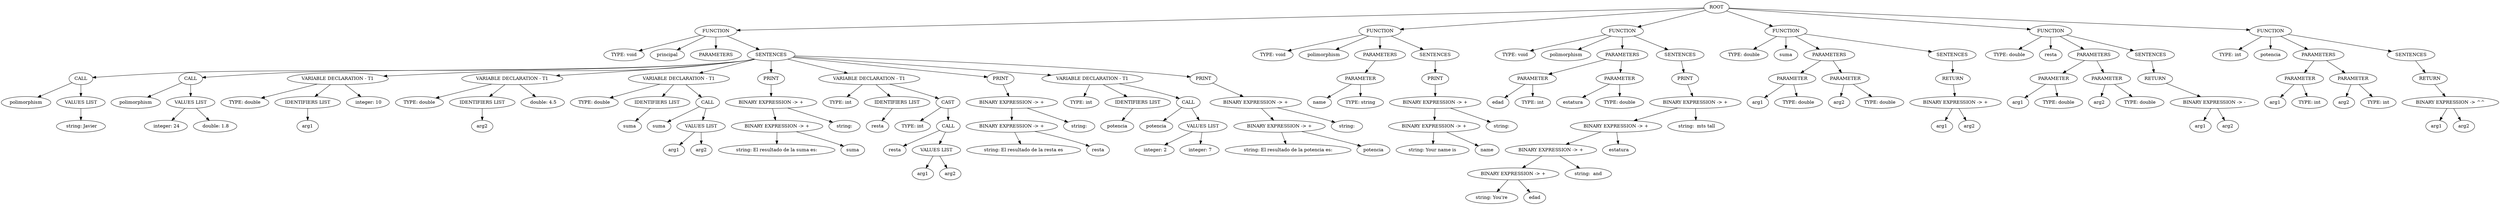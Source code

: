 digraph G{nodo0[label="ROOT"];
Node1[label="FUNCTION"];
nodo0->Node1;
Node2[label="TYPE: void"];
Node1->Node2;
Node3[label="principal"];
Node1->Node3;
Node4[label="PARAMETERS"];
Node1->Node4;
Node5[label="SENTENCES"];
Node1->Node5;
Node6[label="CALL"];
Node5->Node6;
Node7[label="polimorphism"];
Node6->Node7;
Node8[label="VALUES LIST"];
Node6->Node8;
Node9[label=" string: Javier"];
Node8->Node9;
Node10[label="CALL"];
Node5->Node10;
Node11[label="polimorphism"];
Node10->Node11;
Node12[label="VALUES LIST"];
Node10->Node12;
Node13[label=" integer: 24"];
Node12->Node13;
Node14[label=" double: 1.8"];
Node12->Node14;
Node15[label="VARIABLE DECLARATION - T1"];
Node5->Node15;
Node16[label="TYPE: double"];
Node15->Node16;
Node17[label="IDENTIFIERS LIST"];
Node15->Node17;
Node18[label="arg1"];
Node17->Node18;
Node19[label=" integer: 10"];
Node15->Node19;
Node20[label="VARIABLE DECLARATION - T1"];
Node5->Node20;
Node21[label="TYPE: double"];
Node20->Node21;
Node22[label="IDENTIFIERS LIST"];
Node20->Node22;
Node23[label="arg2"];
Node22->Node23;
Node24[label=" double: 4.5"];
Node20->Node24;
Node25[label="VARIABLE DECLARATION - T1"];
Node5->Node25;
Node26[label="TYPE: double"];
Node25->Node26;
Node27[label="IDENTIFIERS LIST"];
Node25->Node27;
Node28[label="suma"];
Node27->Node28;
Node29[label="CALL"];
Node25->Node29;
Node30[label="suma"];
Node29->Node30;
Node31[label="VALUES LIST"];
Node29->Node31;
Node32[label="arg1"];
Node31->Node32;
Node33[label="arg2"];
Node31->Node33;
Node34[label="PRINT"];
Node5->Node34;
Node35[label="BINARY EXPRESSION -> +"];
Node34->Node35;
Node36[label="BINARY EXPRESSION -> +"];
Node35->Node36;
Node37[label=" string: El resultado de la suma es: "];
Node36->Node37;
Node38[label="suma"];
Node36->Node38;
Node39[label=" string: \n"];
Node35->Node39;
Node40[label="VARIABLE DECLARATION - T1"];
Node5->Node40;
Node41[label="TYPE: int"];
Node40->Node41;
Node42[label="IDENTIFIERS LIST"];
Node40->Node42;
Node43[label="resta"];
Node42->Node43;
Node44[label="CAST"];
Node40->Node44;
Node45[label="TYPE: int"];
Node44->Node45;
Node46[label="CALL"];
Node44->Node46;
Node47[label="resta"];
Node46->Node47;
Node48[label="VALUES LIST"];
Node46->Node48;
Node49[label="arg1"];
Node48->Node49;
Node50[label="arg2"];
Node48->Node50;
Node51[label="PRINT"];
Node5->Node51;
Node52[label="BINARY EXPRESSION -> +"];
Node51->Node52;
Node53[label="BINARY EXPRESSION -> +"];
Node52->Node53;
Node54[label=" string: El resultado de la resta es "];
Node53->Node54;
Node55[label="resta"];
Node53->Node55;
Node56[label=" string: \n"];
Node52->Node56;
Node57[label="VARIABLE DECLARATION - T1"];
Node5->Node57;
Node58[label="TYPE: int"];
Node57->Node58;
Node59[label="IDENTIFIERS LIST"];
Node57->Node59;
Node60[label="potencia"];
Node59->Node60;
Node61[label="CALL"];
Node57->Node61;
Node62[label="potencia"];
Node61->Node62;
Node63[label="VALUES LIST"];
Node61->Node63;
Node64[label=" integer: 2"];
Node63->Node64;
Node65[label=" integer: 7"];
Node63->Node65;
Node66[label="PRINT"];
Node5->Node66;
Node67[label="BINARY EXPRESSION -> +"];
Node66->Node67;
Node68[label="BINARY EXPRESSION -> +"];
Node67->Node68;
Node69[label=" string: El resultado de la potencia es: "];
Node68->Node69;
Node70[label="potencia"];
Node68->Node70;
Node71[label=" string: \n"];
Node67->Node71;
Node72[label="FUNCTION"];
nodo0->Node72;
Node73[label="TYPE: void"];
Node72->Node73;
Node74[label="polimorphism"];
Node72->Node74;
Node75[label="PARAMETERS"];
Node72->Node75;
Node76[label="PARAMETER"];
Node75->Node76;
Node77[label="name"];
Node76->Node77;
Node78[label="TYPE: string"];
Node76->Node78;
Node79[label="SENTENCES"];
Node72->Node79;
Node80[label="PRINT"];
Node79->Node80;
Node81[label="BINARY EXPRESSION -> +"];
Node80->Node81;
Node82[label="BINARY EXPRESSION -> +"];
Node81->Node82;
Node83[label=" string: Your name is "];
Node82->Node83;
Node84[label="name"];
Node82->Node84;
Node85[label=" string: \n"];
Node81->Node85;
Node86[label="FUNCTION"];
nodo0->Node86;
Node87[label="TYPE: void"];
Node86->Node87;
Node88[label="polimorphism"];
Node86->Node88;
Node89[label="PARAMETERS"];
Node86->Node89;
Node90[label="PARAMETER"];
Node89->Node90;
Node91[label="edad"];
Node90->Node91;
Node92[label="TYPE: int"];
Node90->Node92;
Node93[label="PARAMETER"];
Node89->Node93;
Node94[label="estatura"];
Node93->Node94;
Node95[label="TYPE: double"];
Node93->Node95;
Node96[label="SENTENCES"];
Node86->Node96;
Node97[label="PRINT"];
Node96->Node97;
Node98[label="BINARY EXPRESSION -> +"];
Node97->Node98;
Node99[label="BINARY EXPRESSION -> +"];
Node98->Node99;
Node100[label="BINARY EXPRESSION -> +"];
Node99->Node100;
Node101[label="BINARY EXPRESSION -> +"];
Node100->Node101;
Node102[label=" string: You're "];
Node101->Node102;
Node103[label="edad"];
Node101->Node103;
Node104[label=" string:  and "];
Node100->Node104;
Node105[label="estatura"];
Node99->Node105;
Node106[label=" string:  mts tall\n"];
Node98->Node106;
Node107[label="FUNCTION"];
nodo0->Node107;
Node108[label="TYPE: double"];
Node107->Node108;
Node109[label="suma"];
Node107->Node109;
Node110[label="PARAMETERS"];
Node107->Node110;
Node111[label="PARAMETER"];
Node110->Node111;
Node112[label="arg1"];
Node111->Node112;
Node113[label="TYPE: double"];
Node111->Node113;
Node114[label="PARAMETER"];
Node110->Node114;
Node115[label="arg2"];
Node114->Node115;
Node116[label="TYPE: double"];
Node114->Node116;
Node117[label="SENTENCES"];
Node107->Node117;
Node118[label="RETURN"];
Node117->Node118;
Node119[label="BINARY EXPRESSION -> +"];
Node118->Node119;
Node120[label="arg1"];
Node119->Node120;
Node121[label="arg2"];
Node119->Node121;
Node122[label="FUNCTION"];
nodo0->Node122;
Node123[label="TYPE: double"];
Node122->Node123;
Node124[label="resta"];
Node122->Node124;
Node125[label="PARAMETERS"];
Node122->Node125;
Node126[label="PARAMETER"];
Node125->Node126;
Node127[label="arg1"];
Node126->Node127;
Node128[label="TYPE: double"];
Node126->Node128;
Node129[label="PARAMETER"];
Node125->Node129;
Node130[label="arg2"];
Node129->Node130;
Node131[label="TYPE: double"];
Node129->Node131;
Node132[label="SENTENCES"];
Node122->Node132;
Node133[label="RETURN"];
Node132->Node133;
Node134[label="BINARY EXPRESSION -> -"];
Node133->Node134;
Node135[label="arg1"];
Node134->Node135;
Node136[label="arg2"];
Node134->Node136;
Node137[label="FUNCTION"];
nodo0->Node137;
Node138[label="TYPE: int"];
Node137->Node138;
Node139[label="potencia"];
Node137->Node139;
Node140[label="PARAMETERS"];
Node137->Node140;
Node141[label="PARAMETER"];
Node140->Node141;
Node142[label="arg1"];
Node141->Node142;
Node143[label="TYPE: int"];
Node141->Node143;
Node144[label="PARAMETER"];
Node140->Node144;
Node145[label="arg2"];
Node144->Node145;
Node146[label="TYPE: int"];
Node144->Node146;
Node147[label="SENTENCES"];
Node137->Node147;
Node148[label="RETURN"];
Node147->Node148;
Node149[label="BINARY EXPRESSION -> ^^"];
Node148->Node149;
Node150[label="arg1"];
Node149->Node150;
Node151[label="arg2"];
Node149->Node151;
}